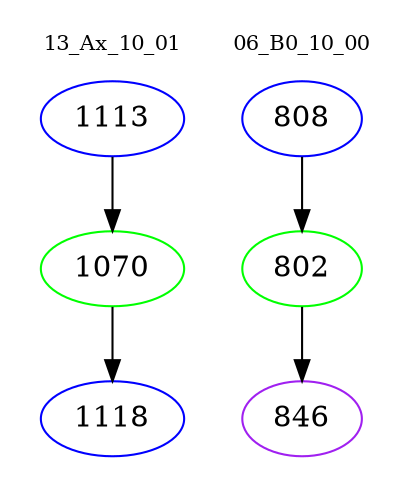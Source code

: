 digraph{
subgraph cluster_0 {
color = white
label = "13_Ax_10_01";
fontsize=10;
T0_1113 [label="1113", color="blue"]
T0_1113 -> T0_1070 [color="black"]
T0_1070 [label="1070", color="green"]
T0_1070 -> T0_1118 [color="black"]
T0_1118 [label="1118", color="blue"]
}
subgraph cluster_1 {
color = white
label = "06_B0_10_00";
fontsize=10;
T1_808 [label="808", color="blue"]
T1_808 -> T1_802 [color="black"]
T1_802 [label="802", color="green"]
T1_802 -> T1_846 [color="black"]
T1_846 [label="846", color="purple"]
}
}
